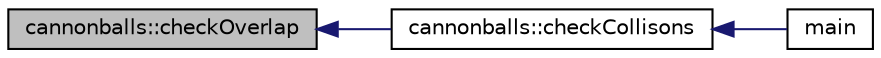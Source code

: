 digraph "cannonballs::checkOverlap"
{
  edge [fontname="Helvetica",fontsize="10",labelfontname="Helvetica",labelfontsize="10"];
  node [fontname="Helvetica",fontsize="10",shape=record];
  rankdir="LR";
  Node12 [label="cannonballs::checkOverlap",height=0.2,width=0.4,color="black", fillcolor="grey75", style="filled", fontcolor="black"];
  Node12 -> Node13 [dir="back",color="midnightblue",fontsize="10",style="solid",fontname="Helvetica"];
  Node13 [label="cannonballs::checkCollisons",height=0.2,width=0.4,color="black", fillcolor="white", style="filled",URL="$d6/d2d/a00047.html#aed70d5e5f8bb1ca80bb2a9fbb2bf58d6"];
  Node13 -> Node14 [dir="back",color="midnightblue",fontsize="10",style="solid",fontname="Helvetica"];
  Node14 [label="main",height=0.2,width=0.4,color="black", fillcolor="white", style="filled",URL="$db/db2/a00020.html#a0ddf1224851353fc92bfbff6f499fa97"];
}
